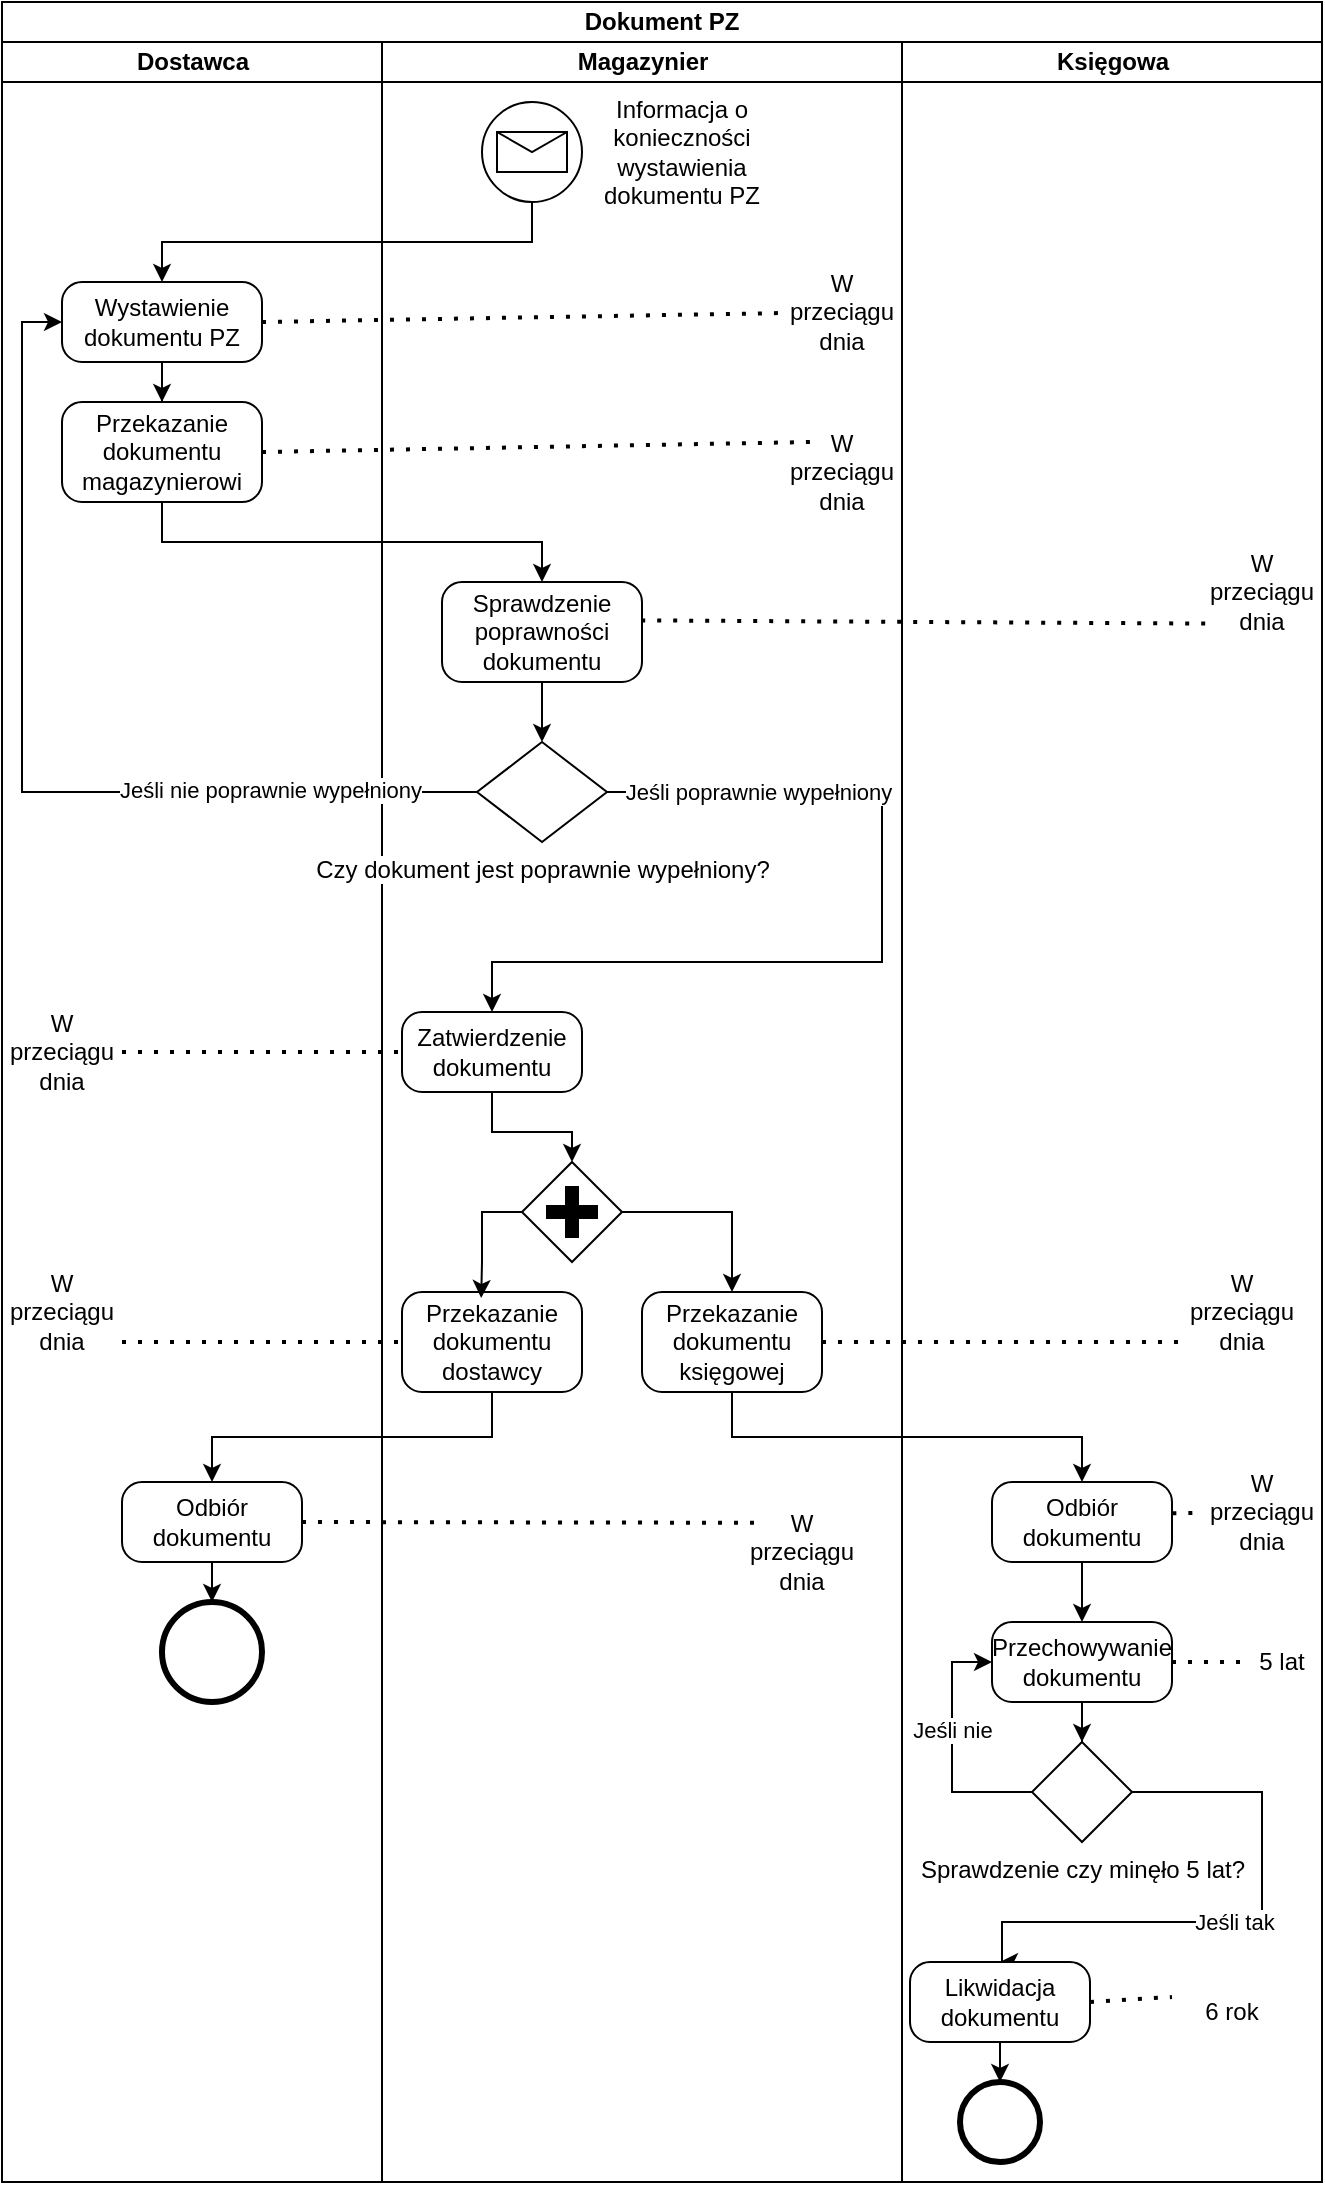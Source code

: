 <mxfile version="24.2.0" type="device">
  <diagram name="Strona-1" id="UWMzGsLH_c_npfQLy6OS">
    <mxGraphModel dx="3059" dy="1144" grid="1" gridSize="10" guides="1" tooltips="1" connect="1" arrows="1" fold="1" page="1" pageScale="1" pageWidth="827" pageHeight="1169" math="0" shadow="0">
      <root>
        <mxCell id="0" />
        <mxCell id="1" parent="0" />
        <mxCell id="A2o4WWj7UWD6pmIekrlo-9" value="Dokument PZ" style="swimlane;html=1;childLayout=stackLayout;resizeParent=1;resizeParentMax=0;startSize=20;whiteSpace=wrap;" parent="1" vertex="1">
          <mxGeometry x="-40" y="60" width="660" height="1090" as="geometry" />
        </mxCell>
        <mxCell id="A2o4WWj7UWD6pmIekrlo-10" value="Dostawca" style="swimlane;html=1;startSize=20;" parent="A2o4WWj7UWD6pmIekrlo-9" vertex="1">
          <mxGeometry y="20" width="190" height="1070" as="geometry" />
        </mxCell>
        <mxCell id="hJIsSPep8PNjQv0-l53J-3" value="Wystawienie dokumentu PZ" style="points=[[0.25,0,0],[0.5,0,0],[0.75,0,0],[1,0.25,0],[1,0.5,0],[1,0.75,0],[0.75,1,0],[0.5,1,0],[0.25,1,0],[0,0.75,0],[0,0.5,0],[0,0.25,0]];shape=mxgraph.bpmn.task;whiteSpace=wrap;rectStyle=rounded;size=10;html=1;container=1;expand=0;collapsible=0;taskMarker=abstract;" vertex="1" parent="A2o4WWj7UWD6pmIekrlo-10">
          <mxGeometry x="30" y="120" width="100" height="40" as="geometry" />
        </mxCell>
        <mxCell id="hJIsSPep8PNjQv0-l53J-5" value="Przekazanie dokumentu magazynierowi" style="points=[[0.25,0,0],[0.5,0,0],[0.75,0,0],[1,0.25,0],[1,0.5,0],[1,0.75,0],[0.75,1,0],[0.5,1,0],[0.25,1,0],[0,0.75,0],[0,0.5,0],[0,0.25,0]];shape=mxgraph.bpmn.task;whiteSpace=wrap;rectStyle=rounded;size=10;html=1;container=1;expand=0;collapsible=0;taskMarker=abstract;" vertex="1" parent="A2o4WWj7UWD6pmIekrlo-10">
          <mxGeometry x="30" y="180" width="100" height="50" as="geometry" />
        </mxCell>
        <mxCell id="hJIsSPep8PNjQv0-l53J-6" style="edgeStyle=orthogonalEdgeStyle;rounded=0;orthogonalLoop=1;jettySize=auto;html=1;entryX=0.5;entryY=0;entryDx=0;entryDy=0;entryPerimeter=0;" edge="1" parent="A2o4WWj7UWD6pmIekrlo-10" source="hJIsSPep8PNjQv0-l53J-3" target="hJIsSPep8PNjQv0-l53J-5">
          <mxGeometry relative="1" as="geometry" />
        </mxCell>
        <mxCell id="hJIsSPep8PNjQv0-l53J-30" style="edgeStyle=orthogonalEdgeStyle;rounded=0;orthogonalLoop=1;jettySize=auto;html=1;" edge="1" parent="A2o4WWj7UWD6pmIekrlo-10" source="hJIsSPep8PNjQv0-l53J-26" target="hJIsSPep8PNjQv0-l53J-29">
          <mxGeometry relative="1" as="geometry" />
        </mxCell>
        <mxCell id="hJIsSPep8PNjQv0-l53J-26" value="Odbiór dokumentu" style="points=[[0.25,0,0],[0.5,0,0],[0.75,0,0],[1,0.25,0],[1,0.5,0],[1,0.75,0],[0.75,1,0],[0.5,1,0],[0.25,1,0],[0,0.75,0],[0,0.5,0],[0,0.25,0]];shape=mxgraph.bpmn.task;whiteSpace=wrap;rectStyle=rounded;size=10;html=1;container=1;expand=0;collapsible=0;taskMarker=abstract;" vertex="1" parent="A2o4WWj7UWD6pmIekrlo-10">
          <mxGeometry x="60" y="720" width="90" height="40" as="geometry" />
        </mxCell>
        <mxCell id="hJIsSPep8PNjQv0-l53J-29" value="" style="points=[[0.145,0.145,0],[0.5,0,0],[0.855,0.145,0],[1,0.5,0],[0.855,0.855,0],[0.5,1,0],[0.145,0.855,0],[0,0.5,0]];shape=mxgraph.bpmn.event;html=1;verticalLabelPosition=bottom;labelBackgroundColor=#ffffff;verticalAlign=top;align=center;perimeter=ellipsePerimeter;outlineConnect=0;aspect=fixed;outline=end;symbol=terminate2;" vertex="1" parent="A2o4WWj7UWD6pmIekrlo-10">
          <mxGeometry x="80" y="780" width="50" height="50" as="geometry" />
        </mxCell>
        <mxCell id="hJIsSPep8PNjQv0-l53J-55" value="W przeciągu dnia" style="text;html=1;align=center;verticalAlign=middle;whiteSpace=wrap;rounded=0;" vertex="1" parent="A2o4WWj7UWD6pmIekrlo-10">
          <mxGeometry y="620" width="60" height="30" as="geometry" />
        </mxCell>
        <mxCell id="hJIsSPep8PNjQv0-l53J-57" value="W przeciągu dnia" style="text;html=1;align=center;verticalAlign=middle;whiteSpace=wrap;rounded=0;" vertex="1" parent="A2o4WWj7UWD6pmIekrlo-10">
          <mxGeometry y="490" width="60" height="30" as="geometry" />
        </mxCell>
        <mxCell id="A2o4WWj7UWD6pmIekrlo-11" value="Magazynier" style="swimlane;html=1;startSize=20;" parent="A2o4WWj7UWD6pmIekrlo-9" vertex="1">
          <mxGeometry x="190" y="20" width="260" height="1070" as="geometry" />
        </mxCell>
        <mxCell id="hJIsSPep8PNjQv0-l53J-1" value="" style="points=[[0.145,0.145,0],[0.5,0,0],[0.855,0.145,0],[1,0.5,0],[0.855,0.855,0],[0.5,1,0],[0.145,0.855,0],[0,0.5,0]];shape=mxgraph.bpmn.event;html=1;verticalLabelPosition=bottom;labelBackgroundColor=#ffffff;verticalAlign=top;align=center;perimeter=ellipsePerimeter;outlineConnect=0;aspect=fixed;outline=standard;symbol=message;" vertex="1" parent="A2o4WWj7UWD6pmIekrlo-11">
          <mxGeometry x="50" y="30" width="50" height="50" as="geometry" />
        </mxCell>
        <mxCell id="hJIsSPep8PNjQv0-l53J-2" value="Informacja o konieczności wystawienia dokumentu PZ" style="text;html=1;align=center;verticalAlign=middle;whiteSpace=wrap;rounded=0;" vertex="1" parent="A2o4WWj7UWD6pmIekrlo-11">
          <mxGeometry x="90" y="40" width="120" height="30" as="geometry" />
        </mxCell>
        <mxCell id="hJIsSPep8PNjQv0-l53J-10" value="" style="edgeStyle=orthogonalEdgeStyle;rounded=0;orthogonalLoop=1;jettySize=auto;html=1;" edge="1" parent="A2o4WWj7UWD6pmIekrlo-11" source="hJIsSPep8PNjQv0-l53J-7" target="hJIsSPep8PNjQv0-l53J-9">
          <mxGeometry relative="1" as="geometry" />
        </mxCell>
        <mxCell id="hJIsSPep8PNjQv0-l53J-7" value="Sprawdzenie poprawności dokumentu" style="points=[[0.25,0,0],[0.5,0,0],[0.75,0,0],[1,0.25,0],[1,0.5,0],[1,0.75,0],[0.75,1,0],[0.5,1,0],[0.25,1,0],[0,0.75,0],[0,0.5,0],[0,0.25,0]];shape=mxgraph.bpmn.task;whiteSpace=wrap;rectStyle=rounded;size=10;html=1;container=1;expand=0;collapsible=0;taskMarker=abstract;" vertex="1" parent="A2o4WWj7UWD6pmIekrlo-11">
          <mxGeometry x="30" y="270" width="100" height="50" as="geometry" />
        </mxCell>
        <mxCell id="hJIsSPep8PNjQv0-l53J-9" value="Czy dokument jest poprawnie wypełniony?" style="points=[[0.25,0.25,0],[0.5,0,0],[0.75,0.25,0],[1,0.5,0],[0.75,0.75,0],[0.5,1,0],[0.25,0.75,0],[0,0.5,0]];shape=mxgraph.bpmn.gateway2;html=1;verticalLabelPosition=bottom;labelBackgroundColor=#ffffff;verticalAlign=top;align=center;perimeter=rhombusPerimeter;outlineConnect=0;outline=none;symbol=none;" vertex="1" parent="A2o4WWj7UWD6pmIekrlo-11">
          <mxGeometry x="47.5" y="350" width="65" height="50" as="geometry" />
        </mxCell>
        <mxCell id="hJIsSPep8PNjQv0-l53J-13" value="Zatwierdzenie dokumentu" style="points=[[0.25,0,0],[0.5,0,0],[0.75,0,0],[1,0.25,0],[1,0.5,0],[1,0.75,0],[0.75,1,0],[0.5,1,0],[0.25,1,0],[0,0.75,0],[0,0.5,0],[0,0.25,0]];shape=mxgraph.bpmn.task;whiteSpace=wrap;rectStyle=rounded;size=10;html=1;container=1;expand=0;collapsible=0;taskMarker=abstract;" vertex="1" parent="A2o4WWj7UWD6pmIekrlo-11">
          <mxGeometry x="10" y="485" width="90" height="40" as="geometry" />
        </mxCell>
        <mxCell id="hJIsSPep8PNjQv0-l53J-14" style="edgeStyle=orthogonalEdgeStyle;rounded=0;orthogonalLoop=1;jettySize=auto;html=1;entryX=0.5;entryY=0;entryDx=0;entryDy=0;entryPerimeter=0;exitX=1;exitY=0.5;exitDx=0;exitDy=0;exitPerimeter=0;" edge="1" parent="A2o4WWj7UWD6pmIekrlo-11" source="hJIsSPep8PNjQv0-l53J-9" target="hJIsSPep8PNjQv0-l53J-13">
          <mxGeometry relative="1" as="geometry">
            <mxPoint x="187.5" y="375" as="sourcePoint" />
            <mxPoint x="140" y="480" as="targetPoint" />
            <Array as="points">
              <mxPoint x="250" y="375" />
              <mxPoint x="250" y="460" />
              <mxPoint x="55" y="460" />
            </Array>
          </mxGeometry>
        </mxCell>
        <mxCell id="hJIsSPep8PNjQv0-l53J-15" value="Jeśli poprawnie wypełniony" style="edgeLabel;html=1;align=center;verticalAlign=middle;resizable=0;points=[];" vertex="1" connectable="0" parent="hJIsSPep8PNjQv0-l53J-14">
          <mxGeometry x="-0.662" relative="1" as="geometry">
            <mxPoint as="offset" />
          </mxGeometry>
        </mxCell>
        <mxCell id="hJIsSPep8PNjQv0-l53J-18" value="" style="points=[[0.25,0.25,0],[0.5,0,0],[0.75,0.25,0],[1,0.5,0],[0.75,0.75,0],[0.5,1,0],[0.25,0.75,0],[0,0.5,0]];shape=mxgraph.bpmn.gateway2;html=1;verticalLabelPosition=bottom;labelBackgroundColor=#ffffff;verticalAlign=top;align=center;perimeter=rhombusPerimeter;outlineConnect=0;outline=none;symbol=none;gwType=parallel;" vertex="1" parent="A2o4WWj7UWD6pmIekrlo-11">
          <mxGeometry x="70" y="560" width="50" height="50" as="geometry" />
        </mxCell>
        <mxCell id="hJIsSPep8PNjQv0-l53J-19" style="edgeStyle=orthogonalEdgeStyle;rounded=0;orthogonalLoop=1;jettySize=auto;html=1;entryX=0.5;entryY=0;entryDx=0;entryDy=0;entryPerimeter=0;" edge="1" parent="A2o4WWj7UWD6pmIekrlo-11" source="hJIsSPep8PNjQv0-l53J-13" target="hJIsSPep8PNjQv0-l53J-18">
          <mxGeometry relative="1" as="geometry" />
        </mxCell>
        <mxCell id="hJIsSPep8PNjQv0-l53J-21" value="Przekazanie dokumentu dostawcy" style="points=[[0.25,0,0],[0.5,0,0],[0.75,0,0],[1,0.25,0],[1,0.5,0],[1,0.75,0],[0.75,1,0],[0.5,1,0],[0.25,1,0],[0,0.75,0],[0,0.5,0],[0,0.25,0]];shape=mxgraph.bpmn.task;whiteSpace=wrap;rectStyle=rounded;size=10;html=1;container=1;expand=0;collapsible=0;taskMarker=abstract;" vertex="1" parent="A2o4WWj7UWD6pmIekrlo-11">
          <mxGeometry x="10" y="625" width="90" height="50" as="geometry" />
        </mxCell>
        <mxCell id="hJIsSPep8PNjQv0-l53J-23" style="edgeStyle=orthogonalEdgeStyle;rounded=0;orthogonalLoop=1;jettySize=auto;html=1;entryX=0.44;entryY=0.06;entryDx=0;entryDy=0;entryPerimeter=0;" edge="1" parent="A2o4WWj7UWD6pmIekrlo-11" source="hJIsSPep8PNjQv0-l53J-18" target="hJIsSPep8PNjQv0-l53J-21">
          <mxGeometry relative="1" as="geometry">
            <Array as="points">
              <mxPoint x="50" y="585" />
              <mxPoint x="50" y="610" />
            </Array>
          </mxGeometry>
        </mxCell>
        <mxCell id="hJIsSPep8PNjQv0-l53J-24" value="Przekazanie dokumentu księgowej" style="points=[[0.25,0,0],[0.5,0,0],[0.75,0,0],[1,0.25,0],[1,0.5,0],[1,0.75,0],[0.75,1,0],[0.5,1,0],[0.25,1,0],[0,0.75,0],[0,0.5,0],[0,0.25,0]];shape=mxgraph.bpmn.task;whiteSpace=wrap;rectStyle=rounded;size=10;html=1;container=1;expand=0;collapsible=0;taskMarker=abstract;" vertex="1" parent="A2o4WWj7UWD6pmIekrlo-11">
          <mxGeometry x="130" y="625" width="90" height="50" as="geometry" />
        </mxCell>
        <mxCell id="hJIsSPep8PNjQv0-l53J-25" style="edgeStyle=orthogonalEdgeStyle;rounded=0;orthogonalLoop=1;jettySize=auto;html=1;entryX=0.5;entryY=0;entryDx=0;entryDy=0;entryPerimeter=0;" edge="1" parent="A2o4WWj7UWD6pmIekrlo-11" source="hJIsSPep8PNjQv0-l53J-18" target="hJIsSPep8PNjQv0-l53J-24">
          <mxGeometry relative="1" as="geometry" />
        </mxCell>
        <mxCell id="hJIsSPep8PNjQv0-l53J-53" value="W przeciągu dnia" style="text;html=1;align=center;verticalAlign=middle;whiteSpace=wrap;rounded=0;" vertex="1" parent="A2o4WWj7UWD6pmIekrlo-11">
          <mxGeometry x="180" y="740" width="60" height="30" as="geometry" />
        </mxCell>
        <mxCell id="hJIsSPep8PNjQv0-l53J-61" value="W przeciągu dnia" style="text;html=1;align=center;verticalAlign=middle;whiteSpace=wrap;rounded=0;" vertex="1" parent="A2o4WWj7UWD6pmIekrlo-11">
          <mxGeometry x="200" y="200" width="60" height="30" as="geometry" />
        </mxCell>
        <mxCell id="hJIsSPep8PNjQv0-l53J-62" value="W przeciągu dnia" style="text;html=1;align=center;verticalAlign=middle;whiteSpace=wrap;rounded=0;" vertex="1" parent="A2o4WWj7UWD6pmIekrlo-11">
          <mxGeometry x="200" y="120" width="60" height="30" as="geometry" />
        </mxCell>
        <mxCell id="hJIsSPep8PNjQv0-l53J-4" style="edgeStyle=orthogonalEdgeStyle;rounded=0;orthogonalLoop=1;jettySize=auto;html=1;exitX=0.5;exitY=1;exitDx=0;exitDy=0;exitPerimeter=0;" edge="1" parent="A2o4WWj7UWD6pmIekrlo-9" source="hJIsSPep8PNjQv0-l53J-1" target="hJIsSPep8PNjQv0-l53J-3">
          <mxGeometry relative="1" as="geometry" />
        </mxCell>
        <mxCell id="hJIsSPep8PNjQv0-l53J-8" style="edgeStyle=orthogonalEdgeStyle;rounded=0;orthogonalLoop=1;jettySize=auto;html=1;exitX=0.5;exitY=1;exitDx=0;exitDy=0;exitPerimeter=0;" edge="1" parent="A2o4WWj7UWD6pmIekrlo-9" source="hJIsSPep8PNjQv0-l53J-5" target="hJIsSPep8PNjQv0-l53J-7">
          <mxGeometry relative="1" as="geometry" />
        </mxCell>
        <mxCell id="hJIsSPep8PNjQv0-l53J-11" style="edgeStyle=orthogonalEdgeStyle;rounded=0;orthogonalLoop=1;jettySize=auto;html=1;entryX=0;entryY=0.5;entryDx=0;entryDy=0;entryPerimeter=0;" edge="1" parent="A2o4WWj7UWD6pmIekrlo-9" source="hJIsSPep8PNjQv0-l53J-9" target="hJIsSPep8PNjQv0-l53J-3">
          <mxGeometry relative="1" as="geometry" />
        </mxCell>
        <mxCell id="hJIsSPep8PNjQv0-l53J-12" value="Jeśli nie poprawnie wypełniony" style="edgeLabel;html=1;align=center;verticalAlign=middle;resizable=0;points=[];" vertex="1" connectable="0" parent="hJIsSPep8PNjQv0-l53J-11">
          <mxGeometry x="-0.569" y="-1" relative="1" as="geometry">
            <mxPoint as="offset" />
          </mxGeometry>
        </mxCell>
        <mxCell id="hJIsSPep8PNjQv0-l53J-28" style="edgeStyle=orthogonalEdgeStyle;rounded=0;orthogonalLoop=1;jettySize=auto;html=1;entryX=0.5;entryY=0;entryDx=0;entryDy=0;entryPerimeter=0;exitX=0.5;exitY=1;exitDx=0;exitDy=0;exitPerimeter=0;" edge="1" parent="A2o4WWj7UWD6pmIekrlo-9" source="hJIsSPep8PNjQv0-l53J-21" target="hJIsSPep8PNjQv0-l53J-26">
          <mxGeometry relative="1" as="geometry" />
        </mxCell>
        <mxCell id="hJIsSPep8PNjQv0-l53J-32" style="edgeStyle=orthogonalEdgeStyle;rounded=0;orthogonalLoop=1;jettySize=auto;html=1;entryX=0.5;entryY=0;entryDx=0;entryDy=0;entryPerimeter=0;exitX=0.5;exitY=1;exitDx=0;exitDy=0;exitPerimeter=0;" edge="1" parent="A2o4WWj7UWD6pmIekrlo-9" source="hJIsSPep8PNjQv0-l53J-24" target="hJIsSPep8PNjQv0-l53J-31">
          <mxGeometry relative="1" as="geometry" />
        </mxCell>
        <mxCell id="A2o4WWj7UWD6pmIekrlo-12" value="Księgowa" style="swimlane;html=1;startSize=20;" parent="A2o4WWj7UWD6pmIekrlo-9" vertex="1">
          <mxGeometry x="450" y="20" width="210" height="1070" as="geometry" />
        </mxCell>
        <mxCell id="hJIsSPep8PNjQv0-l53J-34" style="edgeStyle=orthogonalEdgeStyle;rounded=0;orthogonalLoop=1;jettySize=auto;html=1;" edge="1" parent="A2o4WWj7UWD6pmIekrlo-12" source="hJIsSPep8PNjQv0-l53J-31" target="hJIsSPep8PNjQv0-l53J-33">
          <mxGeometry relative="1" as="geometry" />
        </mxCell>
        <mxCell id="hJIsSPep8PNjQv0-l53J-31" value="Odbiór dokumentu" style="points=[[0.25,0,0],[0.5,0,0],[0.75,0,0],[1,0.25,0],[1,0.5,0],[1,0.75,0],[0.75,1,0],[0.5,1,0],[0.25,1,0],[0,0.75,0],[0,0.5,0],[0,0.25,0]];shape=mxgraph.bpmn.task;whiteSpace=wrap;rectStyle=rounded;size=10;html=1;container=1;expand=0;collapsible=0;taskMarker=abstract;" vertex="1" parent="A2o4WWj7UWD6pmIekrlo-12">
          <mxGeometry x="45" y="720" width="90" height="40" as="geometry" />
        </mxCell>
        <mxCell id="hJIsSPep8PNjQv0-l53J-36" style="edgeStyle=orthogonalEdgeStyle;rounded=0;orthogonalLoop=1;jettySize=auto;html=1;" edge="1" parent="A2o4WWj7UWD6pmIekrlo-12" source="hJIsSPep8PNjQv0-l53J-33" target="hJIsSPep8PNjQv0-l53J-35">
          <mxGeometry relative="1" as="geometry" />
        </mxCell>
        <mxCell id="hJIsSPep8PNjQv0-l53J-33" value="Przechowywanie dokumentu" style="points=[[0.25,0,0],[0.5,0,0],[0.75,0,0],[1,0.25,0],[1,0.5,0],[1,0.75,0],[0.75,1,0],[0.5,1,0],[0.25,1,0],[0,0.75,0],[0,0.5,0],[0,0.25,0]];shape=mxgraph.bpmn.task;whiteSpace=wrap;rectStyle=rounded;size=10;html=1;container=1;expand=0;collapsible=0;taskMarker=abstract;" vertex="1" parent="A2o4WWj7UWD6pmIekrlo-12">
          <mxGeometry x="45" y="790" width="90" height="40" as="geometry" />
        </mxCell>
        <mxCell id="hJIsSPep8PNjQv0-l53J-40" style="edgeStyle=orthogonalEdgeStyle;rounded=0;orthogonalLoop=1;jettySize=auto;html=1;entryX=0.5;entryY=0;entryDx=0;entryDy=0;entryPerimeter=0;exitX=1;exitY=0.5;exitDx=0;exitDy=0;exitPerimeter=0;" edge="1" parent="A2o4WWj7UWD6pmIekrlo-12" source="hJIsSPep8PNjQv0-l53J-35" target="hJIsSPep8PNjQv0-l53J-39">
          <mxGeometry relative="1" as="geometry">
            <Array as="points">
              <mxPoint x="180" y="875" />
              <mxPoint x="180" y="940" />
              <mxPoint x="50" y="940" />
              <mxPoint x="50" y="960" />
            </Array>
          </mxGeometry>
        </mxCell>
        <mxCell id="hJIsSPep8PNjQv0-l53J-41" value="Jeśli tak" style="edgeLabel;html=1;align=center;verticalAlign=middle;resizable=0;points=[];" vertex="1" connectable="0" parent="hJIsSPep8PNjQv0-l53J-40">
          <mxGeometry x="0.03" relative="1" as="geometry">
            <mxPoint as="offset" />
          </mxGeometry>
        </mxCell>
        <mxCell id="hJIsSPep8PNjQv0-l53J-35" value="Sprawdzenie czy minęło 5 lat?" style="points=[[0.25,0.25,0],[0.5,0,0],[0.75,0.25,0],[1,0.5,0],[0.75,0.75,0],[0.5,1,0],[0.25,0.75,0],[0,0.5,0]];shape=mxgraph.bpmn.gateway2;html=1;verticalLabelPosition=bottom;labelBackgroundColor=#ffffff;verticalAlign=top;align=center;perimeter=rhombusPerimeter;outlineConnect=0;outline=none;symbol=none;" vertex="1" parent="A2o4WWj7UWD6pmIekrlo-12">
          <mxGeometry x="65" y="850" width="50" height="50" as="geometry" />
        </mxCell>
        <mxCell id="hJIsSPep8PNjQv0-l53J-37" style="edgeStyle=orthogonalEdgeStyle;rounded=0;orthogonalLoop=1;jettySize=auto;html=1;entryX=0;entryY=0.5;entryDx=0;entryDy=0;entryPerimeter=0;" edge="1" parent="A2o4WWj7UWD6pmIekrlo-12" source="hJIsSPep8PNjQv0-l53J-35" target="hJIsSPep8PNjQv0-l53J-33">
          <mxGeometry relative="1" as="geometry">
            <Array as="points">
              <mxPoint x="25" y="875" />
              <mxPoint x="25" y="810" />
            </Array>
          </mxGeometry>
        </mxCell>
        <mxCell id="hJIsSPep8PNjQv0-l53J-38" value="Jeśli nie" style="edgeLabel;html=1;align=center;verticalAlign=middle;resizable=0;points=[];" vertex="1" connectable="0" parent="hJIsSPep8PNjQv0-l53J-37">
          <mxGeometry x="0.143" relative="1" as="geometry">
            <mxPoint as="offset" />
          </mxGeometry>
        </mxCell>
        <mxCell id="hJIsSPep8PNjQv0-l53J-39" value="Likwidacja dokumentu" style="points=[[0.25,0,0],[0.5,0,0],[0.75,0,0],[1,0.25,0],[1,0.5,0],[1,0.75,0],[0.75,1,0],[0.5,1,0],[0.25,1,0],[0,0.75,0],[0,0.5,0],[0,0.25,0]];shape=mxgraph.bpmn.task;whiteSpace=wrap;rectStyle=rounded;size=10;html=1;container=1;expand=0;collapsible=0;taskMarker=abstract;" vertex="1" parent="A2o4WWj7UWD6pmIekrlo-12">
          <mxGeometry x="4" y="960" width="90" height="40" as="geometry" />
        </mxCell>
        <mxCell id="hJIsSPep8PNjQv0-l53J-42" value="" style="points=[[0.145,0.145,0],[0.5,0,0],[0.855,0.145,0],[1,0.5,0],[0.855,0.855,0],[0.5,1,0],[0.145,0.855,0],[0,0.5,0]];shape=mxgraph.bpmn.event;html=1;verticalLabelPosition=bottom;labelBackgroundColor=#ffffff;verticalAlign=top;align=center;perimeter=ellipsePerimeter;outlineConnect=0;aspect=fixed;outline=end;symbol=terminate2;" vertex="1" parent="A2o4WWj7UWD6pmIekrlo-12">
          <mxGeometry x="29" y="1020" width="40" height="40" as="geometry" />
        </mxCell>
        <mxCell id="hJIsSPep8PNjQv0-l53J-43" style="edgeStyle=orthogonalEdgeStyle;rounded=0;orthogonalLoop=1;jettySize=auto;html=1;entryX=0.5;entryY=0;entryDx=0;entryDy=0;entryPerimeter=0;" edge="1" parent="A2o4WWj7UWD6pmIekrlo-12" source="hJIsSPep8PNjQv0-l53J-39" target="hJIsSPep8PNjQv0-l53J-42">
          <mxGeometry relative="1" as="geometry" />
        </mxCell>
        <mxCell id="hJIsSPep8PNjQv0-l53J-44" value="6 rok" style="text;html=1;align=center;verticalAlign=middle;whiteSpace=wrap;rounded=0;" vertex="1" parent="A2o4WWj7UWD6pmIekrlo-12">
          <mxGeometry x="135" y="970" width="60" height="30" as="geometry" />
        </mxCell>
        <mxCell id="hJIsSPep8PNjQv0-l53J-45" value="" style="endArrow=none;dashed=1;html=1;dashPattern=1 3;strokeWidth=2;rounded=0;exitX=1;exitY=0.5;exitDx=0;exitDy=0;exitPerimeter=0;entryX=0;entryY=0.25;entryDx=0;entryDy=0;" edge="1" parent="A2o4WWj7UWD6pmIekrlo-12" source="hJIsSPep8PNjQv0-l53J-39" target="hJIsSPep8PNjQv0-l53J-44">
          <mxGeometry width="50" height="50" relative="1" as="geometry">
            <mxPoint x="-120" y="1020" as="sourcePoint" />
            <mxPoint x="140" y="985" as="targetPoint" />
          </mxGeometry>
        </mxCell>
        <mxCell id="hJIsSPep8PNjQv0-l53J-46" value="5 lat" style="text;html=1;align=center;verticalAlign=middle;whiteSpace=wrap;rounded=0;" vertex="1" parent="A2o4WWj7UWD6pmIekrlo-12">
          <mxGeometry x="170" y="795" width="40" height="30" as="geometry" />
        </mxCell>
        <mxCell id="hJIsSPep8PNjQv0-l53J-47" value="" style="endArrow=none;dashed=1;html=1;dashPattern=1 3;strokeWidth=2;rounded=0;exitX=1;exitY=0.5;exitDx=0;exitDy=0;exitPerimeter=0;" edge="1" parent="A2o4WWj7UWD6pmIekrlo-12" source="hJIsSPep8PNjQv0-l53J-33" target="hJIsSPep8PNjQv0-l53J-46">
          <mxGeometry width="50" height="50" relative="1" as="geometry">
            <mxPoint x="104" y="990" as="sourcePoint" />
            <mxPoint x="145" y="988" as="targetPoint" />
          </mxGeometry>
        </mxCell>
        <mxCell id="hJIsSPep8PNjQv0-l53J-48" value="W przeciągu dnia" style="text;html=1;align=center;verticalAlign=middle;whiteSpace=wrap;rounded=0;" vertex="1" parent="A2o4WWj7UWD6pmIekrlo-12">
          <mxGeometry x="150" y="720" width="60" height="30" as="geometry" />
        </mxCell>
        <mxCell id="hJIsSPep8PNjQv0-l53J-49" value="" style="endArrow=none;dashed=1;html=1;dashPattern=1 3;strokeWidth=2;rounded=0;exitX=1.002;exitY=0.39;exitDx=0;exitDy=0;exitPerimeter=0;" edge="1" parent="A2o4WWj7UWD6pmIekrlo-12" source="hJIsSPep8PNjQv0-l53J-31" target="hJIsSPep8PNjQv0-l53J-48">
          <mxGeometry width="50" height="50" relative="1" as="geometry">
            <mxPoint x="145" y="820" as="sourcePoint" />
            <mxPoint x="180" y="820" as="targetPoint" />
          </mxGeometry>
        </mxCell>
        <mxCell id="hJIsSPep8PNjQv0-l53J-51" value="W przeciągu dnia" style="text;html=1;align=center;verticalAlign=middle;whiteSpace=wrap;rounded=0;" vertex="1" parent="A2o4WWj7UWD6pmIekrlo-12">
          <mxGeometry x="140" y="620" width="60" height="30" as="geometry" />
        </mxCell>
        <mxCell id="hJIsSPep8PNjQv0-l53J-59" value="W przeciągu dnia" style="text;html=1;align=center;verticalAlign=middle;whiteSpace=wrap;rounded=0;" vertex="1" parent="A2o4WWj7UWD6pmIekrlo-12">
          <mxGeometry x="150" y="260" width="60" height="30" as="geometry" />
        </mxCell>
        <mxCell id="hJIsSPep8PNjQv0-l53J-52" value="" style="endArrow=none;dashed=1;html=1;dashPattern=1 3;strokeWidth=2;rounded=0;exitX=1;exitY=0.5;exitDx=0;exitDy=0;exitPerimeter=0;entryX=0;entryY=1;entryDx=0;entryDy=0;" edge="1" parent="A2o4WWj7UWD6pmIekrlo-9" source="hJIsSPep8PNjQv0-l53J-24" target="hJIsSPep8PNjQv0-l53J-51">
          <mxGeometry width="50" height="50" relative="1" as="geometry">
            <mxPoint x="595" y="840" as="sourcePoint" />
            <mxPoint x="630" y="840" as="targetPoint" />
          </mxGeometry>
        </mxCell>
        <mxCell id="hJIsSPep8PNjQv0-l53J-54" value="" style="endArrow=none;dashed=1;html=1;dashPattern=1 3;strokeWidth=2;rounded=0;exitX=1;exitY=0.5;exitDx=0;exitDy=0;exitPerimeter=0;entryX=0.12;entryY=0.013;entryDx=0;entryDy=0;entryPerimeter=0;" edge="1" parent="A2o4WWj7UWD6pmIekrlo-9" source="hJIsSPep8PNjQv0-l53J-26" target="hJIsSPep8PNjQv0-l53J-53">
          <mxGeometry width="50" height="50" relative="1" as="geometry">
            <mxPoint x="420" y="680" as="sourcePoint" />
            <mxPoint x="600" y="680" as="targetPoint" />
          </mxGeometry>
        </mxCell>
        <mxCell id="hJIsSPep8PNjQv0-l53J-56" value="" style="endArrow=none;dashed=1;html=1;dashPattern=1 3;strokeWidth=2;rounded=0;exitX=1;exitY=1;exitDx=0;exitDy=0;" edge="1" parent="A2o4WWj7UWD6pmIekrlo-9" source="hJIsSPep8PNjQv0-l53J-55" target="hJIsSPep8PNjQv0-l53J-21">
          <mxGeometry width="50" height="50" relative="1" as="geometry">
            <mxPoint x="160" y="770" as="sourcePoint" />
            <mxPoint x="387" y="770" as="targetPoint" />
          </mxGeometry>
        </mxCell>
        <mxCell id="hJIsSPep8PNjQv0-l53J-58" value="" style="endArrow=none;dashed=1;html=1;dashPattern=1 3;strokeWidth=2;rounded=0;exitX=1;exitY=0.5;exitDx=0;exitDy=0;entryX=0;entryY=0.5;entryDx=0;entryDy=0;entryPerimeter=0;" edge="1" parent="A2o4WWj7UWD6pmIekrlo-9" source="hJIsSPep8PNjQv0-l53J-57" target="hJIsSPep8PNjQv0-l53J-13">
          <mxGeometry width="50" height="50" relative="1" as="geometry">
            <mxPoint x="70" y="680" as="sourcePoint" />
            <mxPoint x="210" y="680" as="targetPoint" />
          </mxGeometry>
        </mxCell>
        <mxCell id="hJIsSPep8PNjQv0-l53J-60" value="" style="endArrow=none;dashed=1;html=1;dashPattern=1 3;strokeWidth=2;rounded=0;exitX=0.996;exitY=0.384;exitDx=0;exitDy=0;entryX=0.113;entryY=1.027;entryDx=0;entryDy=0;entryPerimeter=0;exitPerimeter=0;" edge="1" parent="A2o4WWj7UWD6pmIekrlo-9" source="hJIsSPep8PNjQv0-l53J-7" target="hJIsSPep8PNjQv0-l53J-59">
          <mxGeometry width="50" height="50" relative="1" as="geometry">
            <mxPoint x="70" y="535" as="sourcePoint" />
            <mxPoint x="210" y="535" as="targetPoint" />
          </mxGeometry>
        </mxCell>
        <mxCell id="hJIsSPep8PNjQv0-l53J-63" value="" style="endArrow=none;dashed=1;html=1;dashPattern=1 3;strokeWidth=2;rounded=0;exitX=1;exitY=0.5;exitDx=0;exitDy=0;entryX=0.25;entryY=0;entryDx=0;entryDy=0;exitPerimeter=0;" edge="1" parent="A2o4WWj7UWD6pmIekrlo-9" source="hJIsSPep8PNjQv0-l53J-5" target="hJIsSPep8PNjQv0-l53J-61">
          <mxGeometry width="50" height="50" relative="1" as="geometry">
            <mxPoint x="330" y="319" as="sourcePoint" />
            <mxPoint x="617" y="321" as="targetPoint" />
          </mxGeometry>
        </mxCell>
        <mxCell id="hJIsSPep8PNjQv0-l53J-82" value="" style="endArrow=none;dashed=1;html=1;dashPattern=1 3;strokeWidth=2;rounded=0;exitX=1;exitY=0.5;exitDx=0;exitDy=0;exitPerimeter=0;" edge="1" parent="A2o4WWj7UWD6pmIekrlo-9" source="hJIsSPep8PNjQv0-l53J-3" target="hJIsSPep8PNjQv0-l53J-62">
          <mxGeometry width="50" height="50" relative="1" as="geometry">
            <mxPoint x="330" y="319" as="sourcePoint" />
            <mxPoint x="617" y="321" as="targetPoint" />
          </mxGeometry>
        </mxCell>
      </root>
    </mxGraphModel>
  </diagram>
</mxfile>
